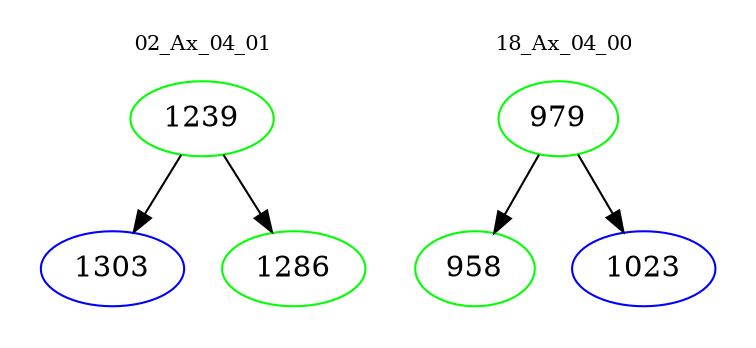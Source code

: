 digraph{
subgraph cluster_0 {
color = white
label = "02_Ax_04_01";
fontsize=10;
T0_1239 [label="1239", color="green"]
T0_1239 -> T0_1303 [color="black"]
T0_1303 [label="1303", color="blue"]
T0_1239 -> T0_1286 [color="black"]
T0_1286 [label="1286", color="green"]
}
subgraph cluster_1 {
color = white
label = "18_Ax_04_00";
fontsize=10;
T1_979 [label="979", color="green"]
T1_979 -> T1_958 [color="black"]
T1_958 [label="958", color="green"]
T1_979 -> T1_1023 [color="black"]
T1_1023 [label="1023", color="blue"]
}
}

